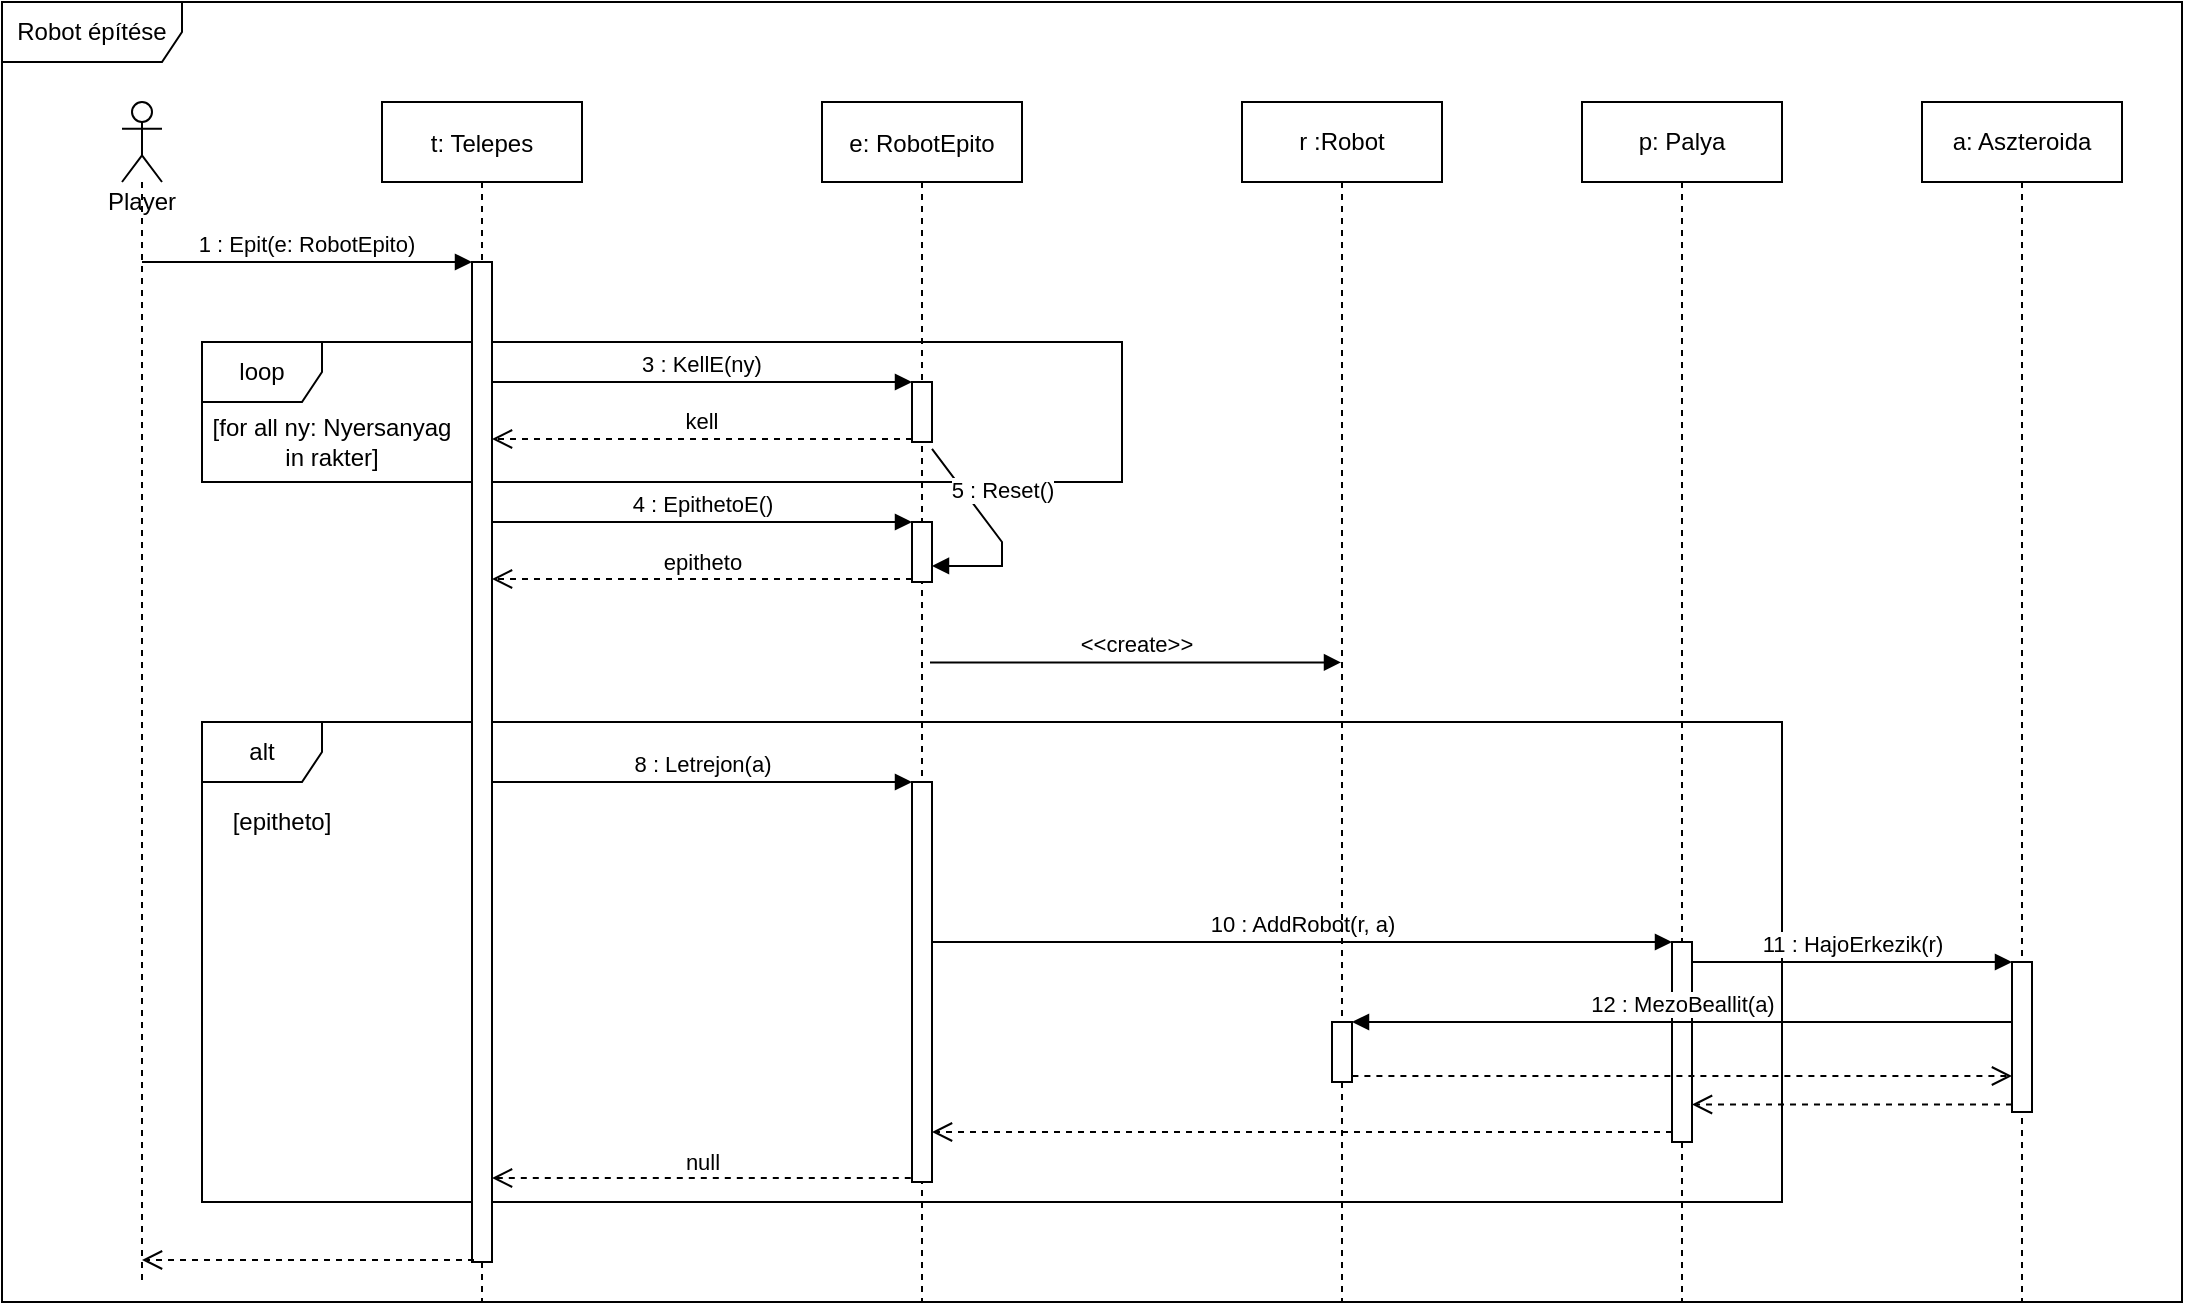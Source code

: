 <mxfile version="14.4.3" type="github">
  <diagram name="Copy of Page-1" id="09w6EivkNQ-RvyWk3LRT">
    <mxGraphModel dx="2961" dy="845" grid="1" gridSize="10" guides="1" tooltips="1" connect="1" arrows="1" fold="1" page="1" pageScale="1" pageWidth="1654" pageHeight="1169" math="0" shadow="0">
      <root>
        <mxCell id="6wzPRZiQXYQK_gMtY--v-0" />
        <mxCell id="6wzPRZiQXYQK_gMtY--v-1" parent="6wzPRZiQXYQK_gMtY--v-0" />
        <mxCell id="DGdex3WbjVzhF06E8LQB-2" value="Robot építése" style="shape=umlFrame;whiteSpace=wrap;html=1;width=90;height=30;" parent="6wzPRZiQXYQK_gMtY--v-1" vertex="1">
          <mxGeometry x="-70" y="30" width="1090" height="650" as="geometry" />
        </mxCell>
        <mxCell id="6wzPRZiQXYQK_gMtY--v-2" value="alt" style="shape=umlFrame;whiteSpace=wrap;html=1;" parent="6wzPRZiQXYQK_gMtY--v-1" vertex="1">
          <mxGeometry x="30" y="390" width="790" height="240" as="geometry" />
        </mxCell>
        <mxCell id="6wzPRZiQXYQK_gMtY--v-3" value="4 : EpithetoE()" style="html=1;verticalAlign=bottom;endArrow=block;entryX=0;entryY=0;" parent="6wzPRZiQXYQK_gMtY--v-1" source="6wzPRZiQXYQK_gMtY--v-7" target="6wzPRZiQXYQK_gMtY--v-12" edge="1">
          <mxGeometry relative="1" as="geometry">
            <mxPoint x="170" y="260" as="sourcePoint" />
          </mxGeometry>
        </mxCell>
        <mxCell id="6wzPRZiQXYQK_gMtY--v-4" value="loop" style="shape=umlFrame;whiteSpace=wrap;html=1;" parent="6wzPRZiQXYQK_gMtY--v-1" vertex="1">
          <mxGeometry x="30" y="200" width="460" height="70" as="geometry" />
        </mxCell>
        <mxCell id="6wzPRZiQXYQK_gMtY--v-5" value="t: Telepes" style="shape=umlLifeline;perimeter=lifelinePerimeter;container=1;collapsible=0;recursiveResize=0;rounded=0;shadow=0;strokeWidth=1;" parent="6wzPRZiQXYQK_gMtY--v-1" vertex="1">
          <mxGeometry x="120" y="80" width="100" height="600" as="geometry" />
        </mxCell>
        <mxCell id="6wzPRZiQXYQK_gMtY--v-6" value="1 : Epit(e: RobotEpito)" style="verticalAlign=bottom;startArrow=none;endArrow=block;startSize=8;shadow=0;strokeWidth=1;startFill=0;" parent="6wzPRZiQXYQK_gMtY--v-5" edge="1" source="YILgDzvVQB1xxuH1iU07-0">
          <mxGeometry relative="1" as="geometry">
            <mxPoint x="-50" y="80" as="sourcePoint" />
            <mxPoint x="45" y="80" as="targetPoint" />
          </mxGeometry>
        </mxCell>
        <mxCell id="6wzPRZiQXYQK_gMtY--v-7" value="" style="html=1;points=[];perimeter=orthogonalPerimeter;" parent="6wzPRZiQXYQK_gMtY--v-5" vertex="1">
          <mxGeometry x="45" y="80" width="10" height="500" as="geometry" />
        </mxCell>
        <mxCell id="6wzPRZiQXYQK_gMtY--v-11" value="e: RobotEpito" style="shape=umlLifeline;perimeter=lifelinePerimeter;container=1;collapsible=0;recursiveResize=0;rounded=0;shadow=0;strokeWidth=1;" parent="6wzPRZiQXYQK_gMtY--v-1" vertex="1">
          <mxGeometry x="340" y="80" width="100" height="600" as="geometry" />
        </mxCell>
        <mxCell id="6wzPRZiQXYQK_gMtY--v-12" value="" style="html=1;points=[];perimeter=orthogonalPerimeter;" parent="6wzPRZiQXYQK_gMtY--v-11" vertex="1">
          <mxGeometry x="45" y="210" width="10" height="30" as="geometry" />
        </mxCell>
        <mxCell id="6wzPRZiQXYQK_gMtY--v-13" value="" style="points=[];perimeter=orthogonalPerimeter;rounded=0;shadow=0;strokeWidth=1;" parent="6wzPRZiQXYQK_gMtY--v-11" vertex="1">
          <mxGeometry x="45" y="140" width="10" height="30" as="geometry" />
        </mxCell>
        <mxCell id="6wzPRZiQXYQK_gMtY--v-16" value="" style="html=1;points=[];perimeter=orthogonalPerimeter;" parent="6wzPRZiQXYQK_gMtY--v-11" vertex="1">
          <mxGeometry x="45" y="340" width="10" height="200" as="geometry" />
        </mxCell>
        <mxCell id="6wzPRZiQXYQK_gMtY--v-23" value="5 : Reset()" style="html=1;verticalAlign=bottom;endArrow=block;exitX=0.55;exitY=0.289;exitDx=0;exitDy=0;exitPerimeter=0;entryX=1;entryY=0.733;entryDx=0;entryDy=0;entryPerimeter=0;rounded=0;" parent="6wzPRZiQXYQK_gMtY--v-11" source="6wzPRZiQXYQK_gMtY--v-11" target="6wzPRZiQXYQK_gMtY--v-12" edge="1">
          <mxGeometry x="-0.146" y="10" relative="1" as="geometry">
            <mxPoint x="10" y="220" as="sourcePoint" />
            <mxPoint x="150" y="220" as="targetPoint" />
            <Array as="points">
              <mxPoint x="90" y="220" />
              <mxPoint x="90" y="232" />
            </Array>
            <mxPoint as="offset" />
          </mxGeometry>
        </mxCell>
        <mxCell id="6wzPRZiQXYQK_gMtY--v-18" value="kell" style="verticalAlign=bottom;endArrow=open;dashed=1;endSize=8;exitX=0;exitY=0.95;shadow=0;strokeWidth=1;" parent="6wzPRZiQXYQK_gMtY--v-1" source="6wzPRZiQXYQK_gMtY--v-13" target="6wzPRZiQXYQK_gMtY--v-7" edge="1">
          <mxGeometry relative="1" as="geometry">
            <mxPoint x="275" y="236" as="targetPoint" />
          </mxGeometry>
        </mxCell>
        <mxCell id="6wzPRZiQXYQK_gMtY--v-19" value="3 : KellE(ny)" style="verticalAlign=bottom;endArrow=block;entryX=0;entryY=0;shadow=0;strokeWidth=1;" parent="6wzPRZiQXYQK_gMtY--v-1" source="6wzPRZiQXYQK_gMtY--v-7" target="6wzPRZiQXYQK_gMtY--v-13" edge="1">
          <mxGeometry relative="1" as="geometry">
            <mxPoint x="275" y="160" as="sourcePoint" />
            <Array as="points" />
          </mxGeometry>
        </mxCell>
        <mxCell id="6wzPRZiQXYQK_gMtY--v-20" value="[for all ny: Nyersanyag in rakter]" style="text;html=1;strokeColor=none;fillColor=none;align=center;verticalAlign=middle;whiteSpace=wrap;rounded=0;" parent="6wzPRZiQXYQK_gMtY--v-1" vertex="1">
          <mxGeometry x="30" y="240" width="130" height="20" as="geometry" />
        </mxCell>
        <mxCell id="6wzPRZiQXYQK_gMtY--v-21" value="[epitheto]" style="text;html=1;strokeColor=none;fillColor=none;align=center;verticalAlign=middle;whiteSpace=wrap;rounded=0;" parent="6wzPRZiQXYQK_gMtY--v-1" vertex="1">
          <mxGeometry x="50" y="430" width="40" height="20" as="geometry" />
        </mxCell>
        <mxCell id="6wzPRZiQXYQK_gMtY--v-22" value="epitheto" style="html=1;verticalAlign=bottom;endArrow=open;dashed=1;endSize=8;exitX=0;exitY=0.95;" parent="6wzPRZiQXYQK_gMtY--v-1" source="6wzPRZiQXYQK_gMtY--v-12" target="6wzPRZiQXYQK_gMtY--v-7" edge="1">
          <mxGeometry relative="1" as="geometry">
            <mxPoint x="170" y="279" as="targetPoint" />
          </mxGeometry>
        </mxCell>
        <mxCell id="6wzPRZiQXYQK_gMtY--v-25" value="p: Palya" style="shape=umlLifeline;perimeter=lifelinePerimeter;whiteSpace=wrap;html=1;container=1;collapsible=0;recursiveResize=0;outlineConnect=0;" parent="6wzPRZiQXYQK_gMtY--v-1" vertex="1">
          <mxGeometry x="720" y="80" width="100" height="600" as="geometry" />
        </mxCell>
        <mxCell id="6wzPRZiQXYQK_gMtY--v-26" value="" style="html=1;points=[];perimeter=orthogonalPerimeter;" parent="6wzPRZiQXYQK_gMtY--v-25" vertex="1">
          <mxGeometry x="45" y="420" width="10" height="100" as="geometry" />
        </mxCell>
        <mxCell id="6wzPRZiQXYQK_gMtY--v-27" value="10 : AddRobot(r, a)" style="html=1;verticalAlign=bottom;endArrow=block;entryX=0;entryY=0;" parent="6wzPRZiQXYQK_gMtY--v-1" source="6wzPRZiQXYQK_gMtY--v-16" target="6wzPRZiQXYQK_gMtY--v-26" edge="1">
          <mxGeometry relative="1" as="geometry">
            <mxPoint x="550" y="160" as="sourcePoint" />
            <Array as="points" />
          </mxGeometry>
        </mxCell>
        <mxCell id="6wzPRZiQXYQK_gMtY--v-28" value="" style="html=1;verticalAlign=bottom;endArrow=open;dashed=1;endSize=8;exitX=0;exitY=0.95;" parent="6wzPRZiQXYQK_gMtY--v-1" source="6wzPRZiQXYQK_gMtY--v-26" target="6wzPRZiQXYQK_gMtY--v-16" edge="1">
          <mxGeometry relative="1" as="geometry">
            <mxPoint x="550" y="236" as="targetPoint" />
          </mxGeometry>
        </mxCell>
        <mxCell id="6wzPRZiQXYQK_gMtY--v-29" value="a: Aszteroida" style="shape=umlLifeline;perimeter=lifelinePerimeter;whiteSpace=wrap;html=1;container=1;collapsible=0;recursiveResize=0;outlineConnect=0;" parent="6wzPRZiQXYQK_gMtY--v-1" vertex="1">
          <mxGeometry x="890" y="80" width="100" height="600" as="geometry" />
        </mxCell>
        <mxCell id="6wzPRZiQXYQK_gMtY--v-30" value="" style="html=1;points=[];perimeter=orthogonalPerimeter;" parent="6wzPRZiQXYQK_gMtY--v-29" vertex="1">
          <mxGeometry x="45" y="430" width="10" height="75" as="geometry" />
        </mxCell>
        <mxCell id="6wzPRZiQXYQK_gMtY--v-31" value="11 : HajoErkezik(r)" style="html=1;verticalAlign=bottom;endArrow=block;entryX=0;entryY=0;" parent="6wzPRZiQXYQK_gMtY--v-1" source="6wzPRZiQXYQK_gMtY--v-26" target="6wzPRZiQXYQK_gMtY--v-30" edge="1">
          <mxGeometry relative="1" as="geometry">
            <mxPoint x="775" y="600" as="sourcePoint" />
          </mxGeometry>
        </mxCell>
        <mxCell id="6wzPRZiQXYQK_gMtY--v-32" value="" style="html=1;verticalAlign=bottom;endArrow=open;dashed=1;endSize=8;exitX=0;exitY=0.95;" parent="6wzPRZiQXYQK_gMtY--v-1" source="6wzPRZiQXYQK_gMtY--v-30" target="6wzPRZiQXYQK_gMtY--v-26" edge="1">
          <mxGeometry relative="1" as="geometry">
            <mxPoint x="775" y="676" as="targetPoint" />
          </mxGeometry>
        </mxCell>
        <mxCell id="6wzPRZiQXYQK_gMtY--v-33" value="12 : MezoBeallit(a)" style="html=1;verticalAlign=bottom;endArrow=block;" parent="6wzPRZiQXYQK_gMtY--v-1" source="6wzPRZiQXYQK_gMtY--v-30" target="6wzPRZiQXYQK_gMtY--v-17" edge="1">
          <mxGeometry relative="1" as="geometry">
            <mxPoint x="754.9" y="610" as="sourcePoint" />
            <mxPoint x="400" y="700" as="targetPoint" />
            <Array as="points">
              <mxPoint x="720" y="540" />
            </Array>
          </mxGeometry>
        </mxCell>
        <mxCell id="6wzPRZiQXYQK_gMtY--v-34" value="" style="html=1;verticalAlign=bottom;endArrow=open;dashed=1;endSize=8;exitX=1.02;exitY=0.9;exitDx=0;exitDy=0;exitPerimeter=0;" parent="6wzPRZiQXYQK_gMtY--v-1" source="6wzPRZiQXYQK_gMtY--v-17" target="6wzPRZiQXYQK_gMtY--v-30" edge="1">
          <mxGeometry relative="1" as="geometry">
            <mxPoint x="754.9" y="686" as="targetPoint" />
            <mxPoint x="400" y="719" as="sourcePoint" />
          </mxGeometry>
        </mxCell>
        <mxCell id="6wzPRZiQXYQK_gMtY--v-37" value="" style="html=1;verticalAlign=bottom;endArrow=open;dashed=1;endSize=8;exitX=0.1;exitY=0.998;exitDx=0;exitDy=0;exitPerimeter=0;" parent="6wzPRZiQXYQK_gMtY--v-1" source="6wzPRZiQXYQK_gMtY--v-7" edge="1" target="YILgDzvVQB1xxuH1iU07-0">
          <mxGeometry relative="1" as="geometry">
            <mxPoint x="160" y="800" as="sourcePoint" />
            <mxPoint x="10" y="659" as="targetPoint" />
            <Array as="points" />
          </mxGeometry>
        </mxCell>
        <mxCell id="6wzPRZiQXYQK_gMtY--v-40" value="8 : Letrejon(a)" style="html=1;verticalAlign=bottom;endArrow=block;entryX=0;entryY=0;" parent="6wzPRZiQXYQK_gMtY--v-1" source="6wzPRZiQXYQK_gMtY--v-7" target="6wzPRZiQXYQK_gMtY--v-16" edge="1">
          <mxGeometry relative="1" as="geometry">
            <mxPoint x="315" y="710" as="sourcePoint" />
            <Array as="points">
              <mxPoint x="250" y="420" />
            </Array>
          </mxGeometry>
        </mxCell>
        <mxCell id="6wzPRZiQXYQK_gMtY--v-41" value="" style="html=1;verticalAlign=bottom;endArrow=open;dashed=1;endSize=8;exitX=-0.06;exitY=0.99;exitDx=0;exitDy=0;exitPerimeter=0;" parent="6wzPRZiQXYQK_gMtY--v-1" source="6wzPRZiQXYQK_gMtY--v-16" target="6wzPRZiQXYQK_gMtY--v-7" edge="1">
          <mxGeometry relative="1" as="geometry">
            <mxPoint x="315" y="786" as="targetPoint" />
            <Array as="points" />
          </mxGeometry>
        </mxCell>
        <mxCell id="DGdex3WbjVzhF06E8LQB-1" value="null" style="edgeLabel;html=1;align=center;verticalAlign=middle;resizable=0;points=[];" parent="6wzPRZiQXYQK_gMtY--v-41" vertex="1" connectable="0">
          <mxGeometry x="0.217" y="1" relative="1" as="geometry">
            <mxPoint x="22.6" y="-9" as="offset" />
          </mxGeometry>
        </mxCell>
        <mxCell id="ymCQV6ztO2GV4Nq3IxV4-0" value="r :Robot" style="shape=umlLifeline;perimeter=lifelinePerimeter;whiteSpace=wrap;html=1;container=1;collapsible=0;recursiveResize=0;outlineConnect=0;" parent="6wzPRZiQXYQK_gMtY--v-1" vertex="1">
          <mxGeometry x="550" y="80" width="100" height="600" as="geometry" />
        </mxCell>
        <mxCell id="6wzPRZiQXYQK_gMtY--v-17" value="" style="html=1;points=[];perimeter=orthogonalPerimeter;" parent="ymCQV6ztO2GV4Nq3IxV4-0" vertex="1">
          <mxGeometry x="45" y="460" width="10" height="30" as="geometry" />
        </mxCell>
        <mxCell id="ymCQV6ztO2GV4Nq3IxV4-1" value="&amp;lt;&amp;lt;create&amp;gt;&amp;gt;" style="html=1;verticalAlign=bottom;endArrow=block;strokeColor=#000000;exitX=0.54;exitY=0.467;exitDx=0;exitDy=0;exitPerimeter=0;" parent="6wzPRZiQXYQK_gMtY--v-1" source="6wzPRZiQXYQK_gMtY--v-11" target="ymCQV6ztO2GV4Nq3IxV4-0" edge="1">
          <mxGeometry width="80" relative="1" as="geometry">
            <mxPoint x="550" y="490" as="sourcePoint" />
            <mxPoint x="630" y="490" as="targetPoint" />
          </mxGeometry>
        </mxCell>
        <mxCell id="YILgDzvVQB1xxuH1iU07-0" value="Player" style="shape=umlLifeline;participant=umlActor;perimeter=lifelinePerimeter;whiteSpace=wrap;html=1;container=1;collapsible=0;recursiveResize=0;verticalAlign=top;spacingTop=36;outlineConnect=0;" vertex="1" parent="6wzPRZiQXYQK_gMtY--v-1">
          <mxGeometry x="-10" y="80" width="20" height="590" as="geometry" />
        </mxCell>
      </root>
    </mxGraphModel>
  </diagram>
</mxfile>
